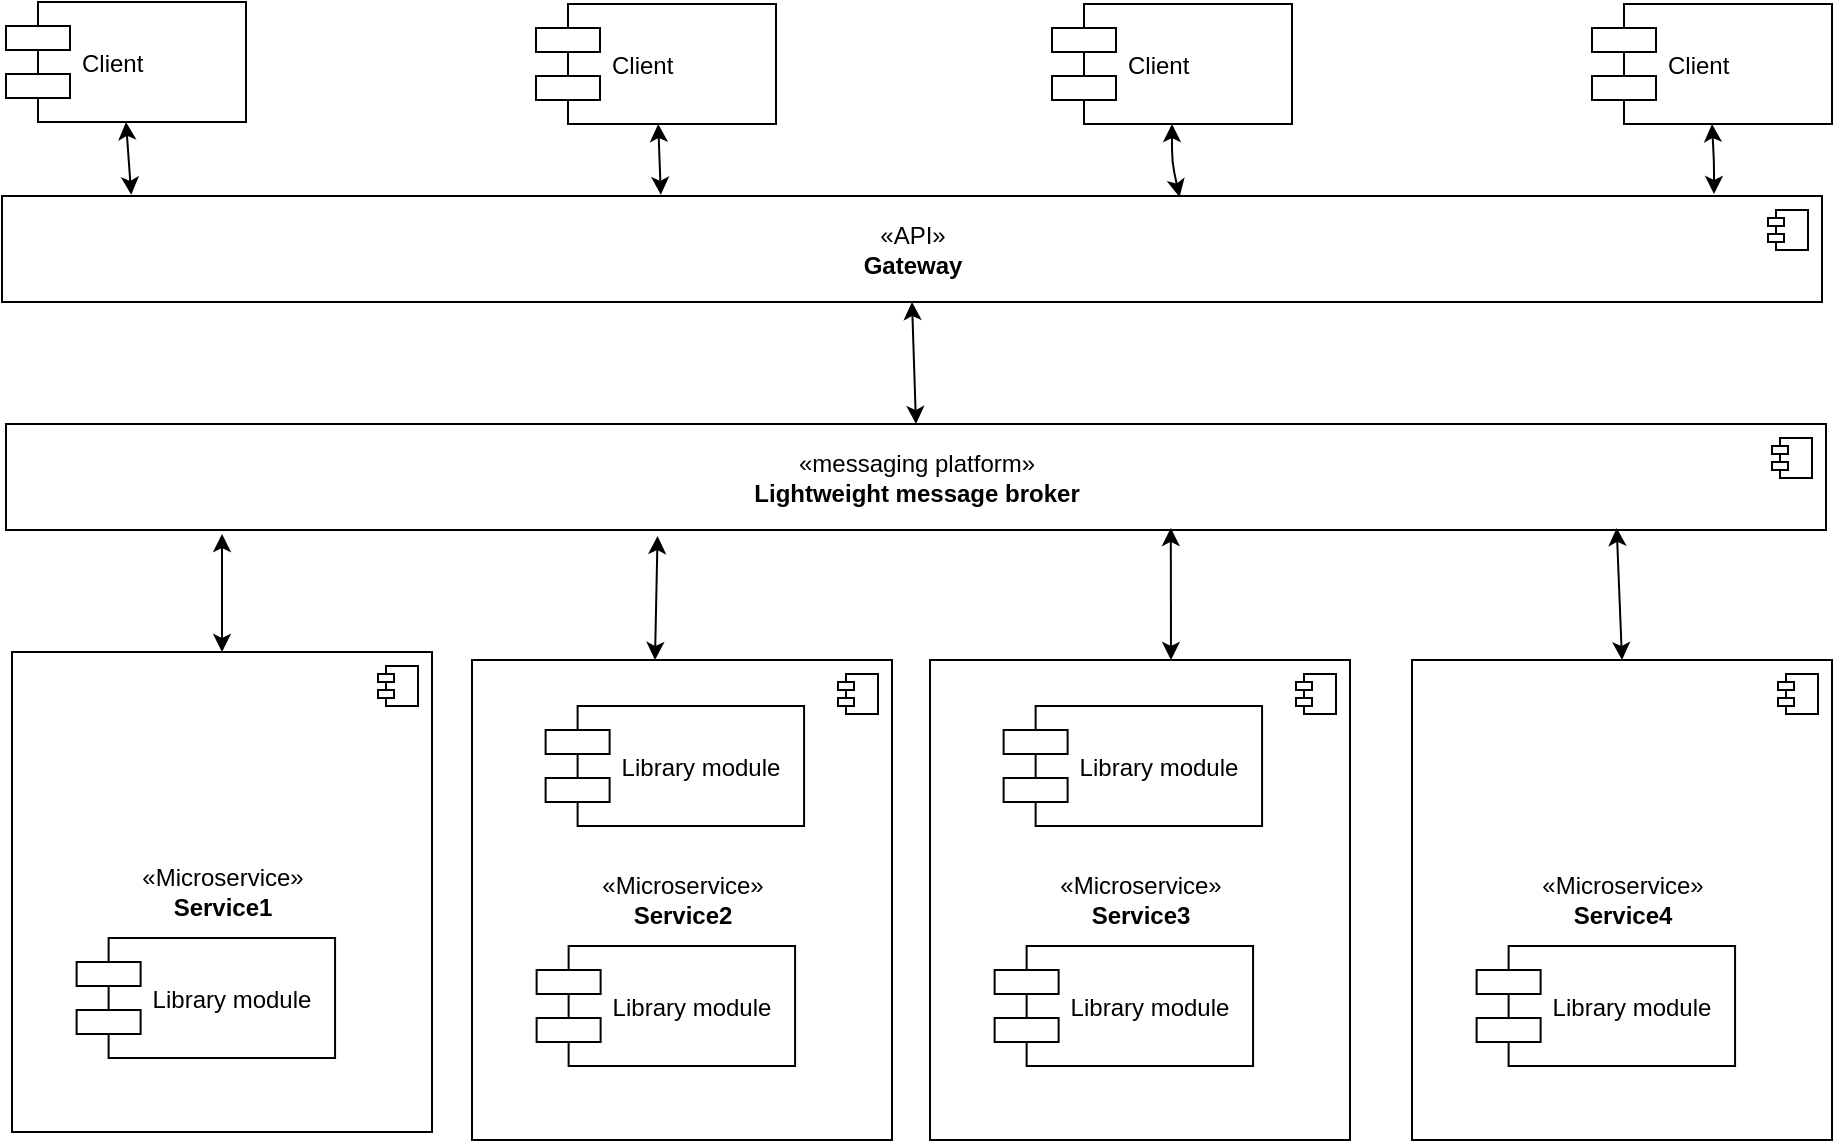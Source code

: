<mxfile version="11.0.7" type="github"><diagram id="WMA4AF2PGNBux-QJ2cXd" name="Page-1"><mxGraphModel dx="815" dy="507" grid="1" gridSize="10" guides="1" tooltips="1" connect="1" arrows="1" fold="1" page="1" pageScale="1" pageWidth="1169" pageHeight="827" math="0" shadow="0"><root><mxCell id="0"/><mxCell id="1" parent="0"/><mxCell id="2x5Xu6jcGPM94tP8v_IJ-1" value="Client" style="shape=component;align=left;spacingLeft=36;" parent="1" vertex="1"><mxGeometry x="26" y="20" width="120" height="60" as="geometry"/></mxCell><mxCell id="2x5Xu6jcGPM94tP8v_IJ-3" value="Client" style="shape=component;align=left;spacingLeft=36;" parent="1" vertex="1"><mxGeometry x="291" y="21" width="120" height="60" as="geometry"/></mxCell><mxCell id="2x5Xu6jcGPM94tP8v_IJ-4" value="Client" style="shape=component;align=left;spacingLeft=36;" parent="1" vertex="1"><mxGeometry x="549" y="21" width="120" height="60" as="geometry"/></mxCell><mxCell id="2x5Xu6jcGPM94tP8v_IJ-6" value="«API»&lt;br&gt;&lt;b&gt;Gateway&lt;/b&gt;" style="html=1;" parent="1" vertex="1"><mxGeometry x="24" y="117" width="910" height="53" as="geometry"/></mxCell><mxCell id="2x5Xu6jcGPM94tP8v_IJ-7" value="" style="shape=component;jettyWidth=8;jettyHeight=4;" parent="2x5Xu6jcGPM94tP8v_IJ-6" vertex="1"><mxGeometry x="1" width="20" height="20" relative="1" as="geometry"><mxPoint x="-27" y="7" as="offset"/></mxGeometry></mxCell><mxCell id="2x5Xu6jcGPM94tP8v_IJ-8" value="«Microservice»&lt;br&gt;&lt;b&gt;Service1&lt;/b&gt;" style="html=1;" parent="1" vertex="1"><mxGeometry x="29" y="345" width="210" height="240" as="geometry"/></mxCell><mxCell id="2x5Xu6jcGPM94tP8v_IJ-9" value="" style="shape=component;jettyWidth=8;jettyHeight=4;" parent="2x5Xu6jcGPM94tP8v_IJ-8" vertex="1"><mxGeometry x="1" width="20" height="20" relative="1" as="geometry"><mxPoint x="-27" y="7" as="offset"/></mxGeometry></mxCell><mxCell id="2x5Xu6jcGPM94tP8v_IJ-12" value="Library module" style="shape=component;align=left;spacingLeft=36;" parent="2x5Xu6jcGPM94tP8v_IJ-8" vertex="1"><mxGeometry x="32.308" y="143" width="129.231" height="60" as="geometry"/></mxCell><mxCell id="2x5Xu6jcGPM94tP8v_IJ-13" value="«Microservice»&lt;br&gt;&lt;b&gt;Service2&lt;/b&gt;" style="html=1;" parent="1" vertex="1"><mxGeometry x="259" y="349" width="210" height="240" as="geometry"/></mxCell><mxCell id="2x5Xu6jcGPM94tP8v_IJ-14" value="" style="shape=component;jettyWidth=8;jettyHeight=4;" parent="2x5Xu6jcGPM94tP8v_IJ-13" vertex="1"><mxGeometry x="1" width="20" height="20" relative="1" as="geometry"><mxPoint x="-27" y="7" as="offset"/></mxGeometry></mxCell><mxCell id="2x5Xu6jcGPM94tP8v_IJ-15" value="Library module" style="shape=component;align=left;spacingLeft=36;" parent="2x5Xu6jcGPM94tP8v_IJ-13" vertex="1"><mxGeometry x="32.308" y="143" width="129.231" height="60" as="geometry"/></mxCell><mxCell id="2x5Xu6jcGPM94tP8v_IJ-16" value="Library module" style="shape=component;align=left;spacingLeft=36;" parent="2x5Xu6jcGPM94tP8v_IJ-13" vertex="1"><mxGeometry x="36.808" y="23" width="129.231" height="60" as="geometry"/></mxCell><mxCell id="2x5Xu6jcGPM94tP8v_IJ-17" value="«Microservice»&lt;br&gt;&lt;b&gt;Service3&lt;/b&gt;" style="html=1;" parent="1" vertex="1"><mxGeometry x="488" y="349" width="210" height="240" as="geometry"/></mxCell><mxCell id="2x5Xu6jcGPM94tP8v_IJ-18" value="" style="shape=component;jettyWidth=8;jettyHeight=4;" parent="2x5Xu6jcGPM94tP8v_IJ-17" vertex="1"><mxGeometry x="1" width="20" height="20" relative="1" as="geometry"><mxPoint x="-27" y="7" as="offset"/></mxGeometry></mxCell><mxCell id="2x5Xu6jcGPM94tP8v_IJ-19" value="Library module" style="shape=component;align=left;spacingLeft=36;" parent="2x5Xu6jcGPM94tP8v_IJ-17" vertex="1"><mxGeometry x="32.308" y="143" width="129.231" height="60" as="geometry"/></mxCell><mxCell id="2x5Xu6jcGPM94tP8v_IJ-20" value="Library module" style="shape=component;align=left;spacingLeft=36;" parent="2x5Xu6jcGPM94tP8v_IJ-17" vertex="1"><mxGeometry x="36.808" y="23" width="129.231" height="60" as="geometry"/></mxCell><mxCell id="2x5Xu6jcGPM94tP8v_IJ-21" value="Client" style="shape=component;align=left;spacingLeft=36;" parent="1" vertex="1"><mxGeometry x="819" y="21" width="120" height="60" as="geometry"/></mxCell><mxCell id="2x5Xu6jcGPM94tP8v_IJ-22" value="«Microservice»&lt;br&gt;&lt;b&gt;Service4&lt;/b&gt;" style="html=1;" parent="1" vertex="1"><mxGeometry x="729" y="349" width="210" height="240" as="geometry"/></mxCell><mxCell id="2x5Xu6jcGPM94tP8v_IJ-23" value="" style="shape=component;jettyWidth=8;jettyHeight=4;" parent="2x5Xu6jcGPM94tP8v_IJ-22" vertex="1"><mxGeometry x="1" width="20" height="20" relative="1" as="geometry"><mxPoint x="-27" y="7" as="offset"/></mxGeometry></mxCell><mxCell id="2x5Xu6jcGPM94tP8v_IJ-24" value="Library module" style="shape=component;align=left;spacingLeft=36;" parent="2x5Xu6jcGPM94tP8v_IJ-22" vertex="1"><mxGeometry x="32.308" y="143" width="129.231" height="60" as="geometry"/></mxCell><mxCell id="2x5Xu6jcGPM94tP8v_IJ-29" value="" style="endArrow=classic;startArrow=classic;html=1;exitX=0.362;exitY=-0.011;exitDx=0;exitDy=0;exitPerimeter=0;" parent="1" source="2x5Xu6jcGPM94tP8v_IJ-6" target="2x5Xu6jcGPM94tP8v_IJ-3" edge="1"><mxGeometry width="50" height="50" relative="1" as="geometry"><mxPoint x="220" y="550" as="sourcePoint"/><mxPoint x="370" y="100" as="targetPoint"/></mxGeometry></mxCell><mxCell id="2x5Xu6jcGPM94tP8v_IJ-30" value="" style="endArrow=classic;startArrow=classic;html=1;entryX=0.5;entryY=1;entryDx=0;entryDy=0;exitX=0.647;exitY=0.011;exitDx=0;exitDy=0;exitPerimeter=0;" parent="1" source="2x5Xu6jcGPM94tP8v_IJ-6" target="2x5Xu6jcGPM94tP8v_IJ-4" edge="1"><mxGeometry width="50" height="50" relative="1" as="geometry"><mxPoint x="359.42" y="126.01" as="sourcePoint"/><mxPoint x="360.271" y="91" as="targetPoint"/><Array as="points"><mxPoint x="609" y="100"/></Array></mxGeometry></mxCell><mxCell id="2x5Xu6jcGPM94tP8v_IJ-31" value="" style="endArrow=classic;startArrow=classic;html=1;entryX=0.5;entryY=1;entryDx=0;entryDy=0;" parent="1" target="2x5Xu6jcGPM94tP8v_IJ-21" edge="1"><mxGeometry width="50" height="50" relative="1" as="geometry"><mxPoint x="880" y="116" as="sourcePoint"/><mxPoint x="883" y="80" as="targetPoint"/><Array as="points"><mxPoint x="880" y="100"/></Array></mxGeometry></mxCell><mxCell id="2x5Xu6jcGPM94tP8v_IJ-32" value="" style="endArrow=classic;startArrow=classic;html=1;entryX=0.5;entryY=1;entryDx=0;entryDy=0;exitX=0.071;exitY=-0.011;exitDx=0;exitDy=0;exitPerimeter=0;" parent="1" source="2x5Xu6jcGPM94tP8v_IJ-6" target="2x5Xu6jcGPM94tP8v_IJ-1" edge="1"><mxGeometry width="50" height="50" relative="1" as="geometry"><mxPoint x="359.42" y="126.01" as="sourcePoint"/><mxPoint x="360.271" y="91" as="targetPoint"/><Array as="points"/></mxGeometry></mxCell><mxCell id="6sUzAoQq8i5QnmhGKuy6-1" value="«messaging platform»&lt;br&gt;&lt;b&gt;Lightweight message broker&lt;/b&gt;" style="html=1;" vertex="1" parent="1"><mxGeometry x="26" y="231" width="910" height="53" as="geometry"/></mxCell><mxCell id="6sUzAoQq8i5QnmhGKuy6-2" value="" style="shape=component;jettyWidth=8;jettyHeight=4;" vertex="1" parent="6sUzAoQq8i5QnmhGKuy6-1"><mxGeometry x="1" width="20" height="20" relative="1" as="geometry"><mxPoint x="-27" y="7" as="offset"/></mxGeometry></mxCell><mxCell id="6sUzAoQq8i5QnmhGKuy6-3" value="" style="endArrow=classic;startArrow=classic;html=1;exitX=0.5;exitY=0;exitDx=0;exitDy=0;entryX=0.5;entryY=1;entryDx=0;entryDy=0;" edge="1" parent="1" source="6sUzAoQq8i5QnmhGKuy6-1" target="2x5Xu6jcGPM94tP8v_IJ-6"><mxGeometry width="50" height="50" relative="1" as="geometry"><mxPoint x="420" y="220" as="sourcePoint"/><mxPoint x="486" y="170" as="targetPoint"/></mxGeometry></mxCell><mxCell id="6sUzAoQq8i5QnmhGKuy6-4" value="" style="endArrow=classic;startArrow=classic;html=1;exitX=0.5;exitY=0;exitDx=0;exitDy=0;" edge="1" parent="1" source="2x5Xu6jcGPM94tP8v_IJ-8"><mxGeometry width="50" height="50" relative="1" as="geometry"><mxPoint x="491" y="241" as="sourcePoint"/><mxPoint x="134" y="286" as="targetPoint"/></mxGeometry></mxCell><mxCell id="6sUzAoQq8i5QnmhGKuy6-5" value="" style="endArrow=classic;startArrow=classic;html=1;exitX=0.5;exitY=0;exitDx=0;exitDy=0;entryX=0.358;entryY=1.057;entryDx=0;entryDy=0;entryPerimeter=0;" edge="1" parent="1" target="6sUzAoQq8i5QnmhGKuy6-1"><mxGeometry width="50" height="50" relative="1" as="geometry"><mxPoint x="350.5" y="349" as="sourcePoint"/><mxPoint x="351" y="290" as="targetPoint"/></mxGeometry></mxCell><mxCell id="6sUzAoQq8i5QnmhGKuy6-6" value="" style="endArrow=classic;startArrow=classic;html=1;exitX=0.5;exitY=0;exitDx=0;exitDy=0;entryX=0.64;entryY=0.981;entryDx=0;entryDy=0;entryPerimeter=0;" edge="1" parent="1" target="6sUzAoQq8i5QnmhGKuy6-1"><mxGeometry width="50" height="50" relative="1" as="geometry"><mxPoint x="608.5" y="349" as="sourcePoint"/><mxPoint x="608.5" y="290" as="targetPoint"/></mxGeometry></mxCell><mxCell id="6sUzAoQq8i5QnmhGKuy6-7" value="" style="endArrow=classic;startArrow=classic;html=1;exitX=0.5;exitY=0;exitDx=0;exitDy=0;entryX=0.885;entryY=0.981;entryDx=0;entryDy=0;entryPerimeter=0;" edge="1" parent="1" source="2x5Xu6jcGPM94tP8v_IJ-22" target="6sUzAoQq8i5QnmhGKuy6-1"><mxGeometry width="50" height="50" relative="1" as="geometry"><mxPoint x="840" y="343" as="sourcePoint"/><mxPoint x="840" y="284" as="targetPoint"/></mxGeometry></mxCell></root></mxGraphModel></diagram></mxfile>